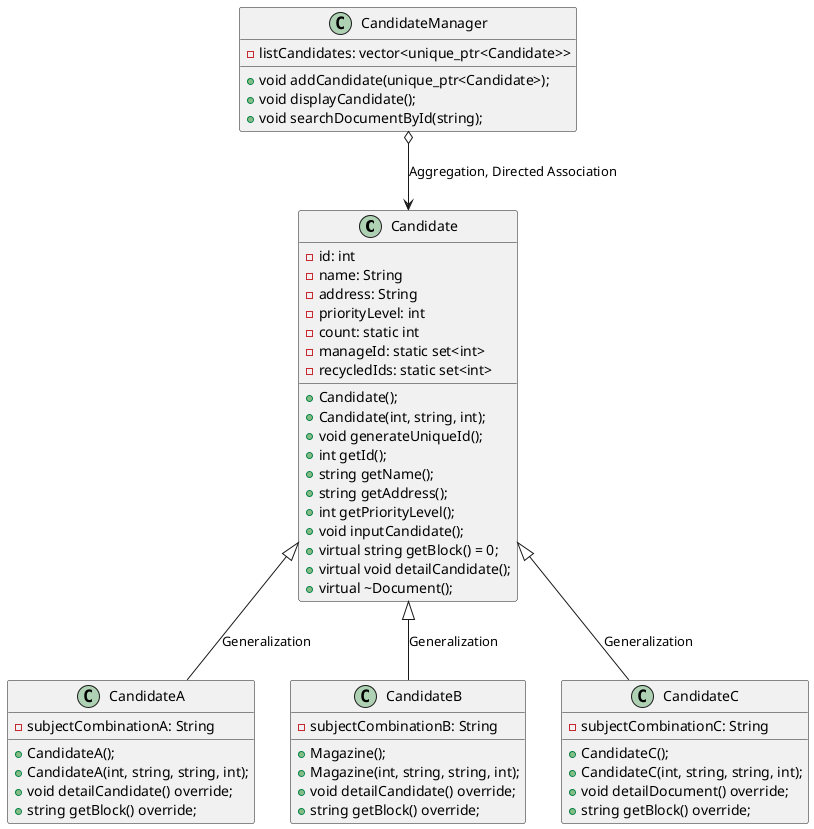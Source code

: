 @startuml

class Candidate{
  - id: int
  - name: String
  - address: String
  - priorityLevel: int
  - count: static int
  - manageId: static set<int>
  - recycledIds: static set<int>
  + Candidate();
  + Candidate(int, string, int);
  + void generateUniqueId();
  + int getId();
  + string getName();
  + string getAddress();
  + int getPriorityLevel();
  + void inputCandidate();
  + virtual string getBlock() = 0;
  + virtual void detailCandidate();
  + virtual ~Document();
}

class CandidateA{
  - subjectCombinationA: String
  + CandidateA();
  + CandidateA(int, string, string, int);
  + void detailCandidate() override;
  + string getBlock() override;
}

class CandidateB{
  - subjectCombinationB: String
  + Magazine();
  + Magazine(int, string, string, int);
  + void detailCandidate() override;
  + string getBlock() override;
}

class CandidateC{
  - subjectCombinationC: String
  + CandidateC();
  + CandidateC(int, string, string, int);
  + void detailDocument() override;
  + string getBlock() override;
}

class CandidateManager {
  - listCandidates: vector<unique_ptr<Candidate>>
  + void addCandidate(unique_ptr<Candidate>);
  + void displayCandidate();
  + void searchDocumentById(string);
}

Candidate <|-- CandidateA : Generalization 
Candidate <|-- CandidateB : Generalization 
Candidate <|-- CandidateC : Generalization 
CandidateManager o--> Candidate : Aggregation, Directed Association
@enduml
